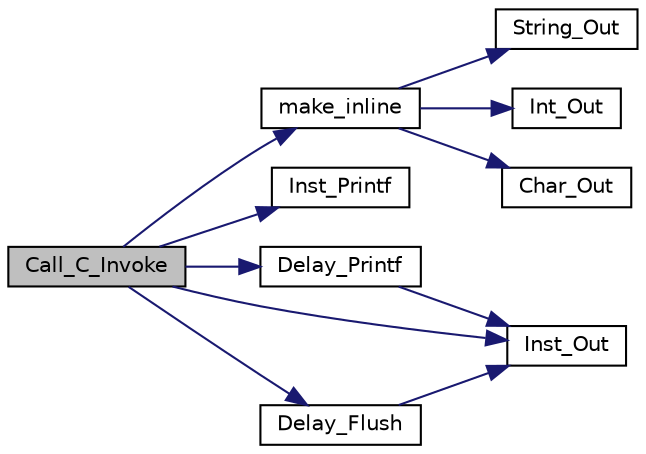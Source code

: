 digraph "Call_C_Invoke"
{
  edge [fontname="Helvetica",fontsize="10",labelfontname="Helvetica",labelfontsize="10"];
  node [fontname="Helvetica",fontsize="10",shape=record];
  rankdir="LR";
  Node1 [label="Call_C_Invoke",height=0.2,width=0.4,color="black", fillcolor="grey75", style="filled", fontcolor="black"];
  Node1 -> Node2 [color="midnightblue",fontsize="10",style="solid",fontname="Helvetica"];
  Node2 [label="make_inline",height=0.2,width=0.4,color="black", fillcolor="white", style="filled",URL="$alpha__any_8c.html#a47200cdbe6a906cbd8270942885940bb"];
  Node2 -> Node3 [color="midnightblue",fontsize="10",style="solid",fontname="Helvetica"];
  Node3 [label="String_Out",height=0.2,width=0.4,color="black", fillcolor="white", style="filled",URL="$ma2asm_8c.html#a0851dc0f6e6cf307d543061b3c1ae48d"];
  Node2 -> Node4 [color="midnightblue",fontsize="10",style="solid",fontname="Helvetica"];
  Node4 [label="Int_Out",height=0.2,width=0.4,color="black", fillcolor="white", style="filled",URL="$ma2asm_8c.html#a5aaee1ed1c841a25da8a192705cc7352"];
  Node2 -> Node5 [color="midnightblue",fontsize="10",style="solid",fontname="Helvetica"];
  Node5 [label="Char_Out",height=0.2,width=0.4,color="black", fillcolor="white", style="filled",URL="$ma2asm_8c.html#af174ca051a6c219ac02476adf7c11b61"];
  Node1 -> Node6 [color="midnightblue",fontsize="10",style="solid",fontname="Helvetica"];
  Node6 [label="Inst_Printf",height=0.2,width=0.4,color="black", fillcolor="white", style="filled",URL="$ma2asm_8c.html#afeaa1e73d1371e09e196c12b114b9845"];
  Node1 -> Node7 [color="midnightblue",fontsize="10",style="solid",fontname="Helvetica"];
  Node7 [label="Delay_Printf",height=0.2,width=0.4,color="black", fillcolor="white", style="filled",URL="$sparc64__any_8c.html#a7884ec03fffa38e282f499d97aac3ee2"];
  Node7 -> Node8 [color="midnightblue",fontsize="10",style="solid",fontname="Helvetica"];
  Node8 [label="Inst_Out",height=0.2,width=0.4,color="black", fillcolor="white", style="filled",URL="$ma2asm_8c.html#a9608e324baa0506520d6ae9b95ae89ab"];
  Node1 -> Node9 [color="midnightblue",fontsize="10",style="solid",fontname="Helvetica"];
  Node9 [label="Delay_Flush",height=0.2,width=0.4,color="black", fillcolor="white", style="filled",URL="$sparc64__any_8c.html#af1a4fc459f26b9d58dafcea4773ef9b1"];
  Node9 -> Node8 [color="midnightblue",fontsize="10",style="solid",fontname="Helvetica"];
  Node1 -> Node8 [color="midnightblue",fontsize="10",style="solid",fontname="Helvetica"];
}
